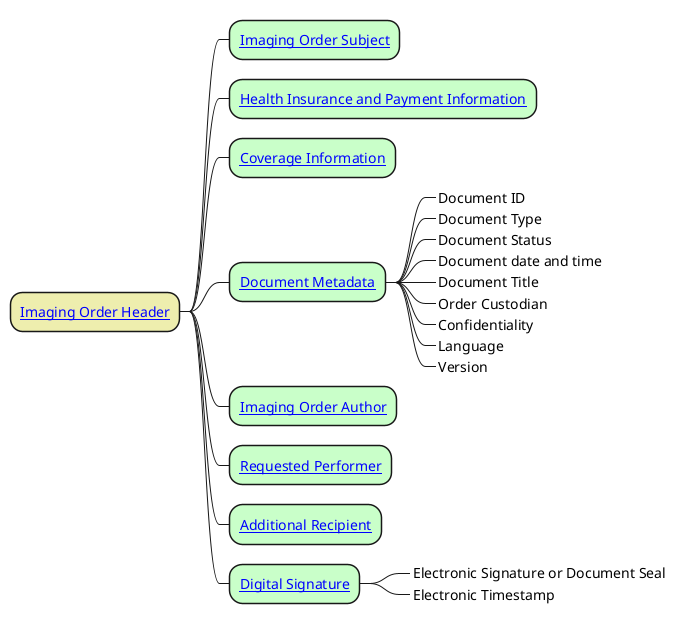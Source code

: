 @startmindmap
skinparam topurl StructureDefinition-

*[#EEEEAE] [[HeaderImagingOrder.html Imaging Order Header]]
**[#TECHNOLOGY] [[SubjectCz.html Imaging Order Subject]]
/'    Shell we keep or not?
** Preferred Health Professional
'/
**[#TECHNOLOGY] [[PayerCz.html Health Insurance and Payment Information]]
/' ***_ Health insurance code
***_ Health insurance name
***_ Health insurance number '/
**[#TECHNOLOGY] [[CoverageOrderCz.html Coverage Information]]
/'
** Attestation
***_ Attester
***_ DateTime
** Legal authentication
***_ Legal authenticator
***_ DateTime
'/
**[#TECHNOLOGY] [[DocumentMetadataCz.html Document Metadata]]
***_ Document ID
***_ Document Type
***_ Document Status
***_ Document date and time
***_ Document Title
***_ Order Custodian
***_ Confidentiality
***_ Language
***_ Version
**[#TECHNOLOGY] [[AuthorCz.html Imaging Order Author]]
**[#TECHNOLOGY] [[RequestedPerformerCz.html Requested Performer]]
**[#TECHNOLOGY] [[AdditionalRecipientCz.html Additional Recipient]]
**[#TECHNOLOGY] [[digitalSignatureCz.html Digital Signature]]
***_ Electronic Signature or Document Seal
***_ Electronic Timestamp
/' ** Intended recipient
** Authorship
***_ Author
***_ DateTime
** Attestation
***_ Attester
***_ DateTime
** Legal authentication
***_ Legal authenticator
***_ DateTime
** Document metadata
***_ Document ID
***_ Document type
***_ Document status
***_ Period
***_ Report date and time
***_ Document title
***_ Event type
***_ Specialty
***_ Report custodian
***_ Document format
***_ Confidentiality
***_ Language
***_ Version
***_ Study Instance UID
***_ Accession number '/
@endmindmap